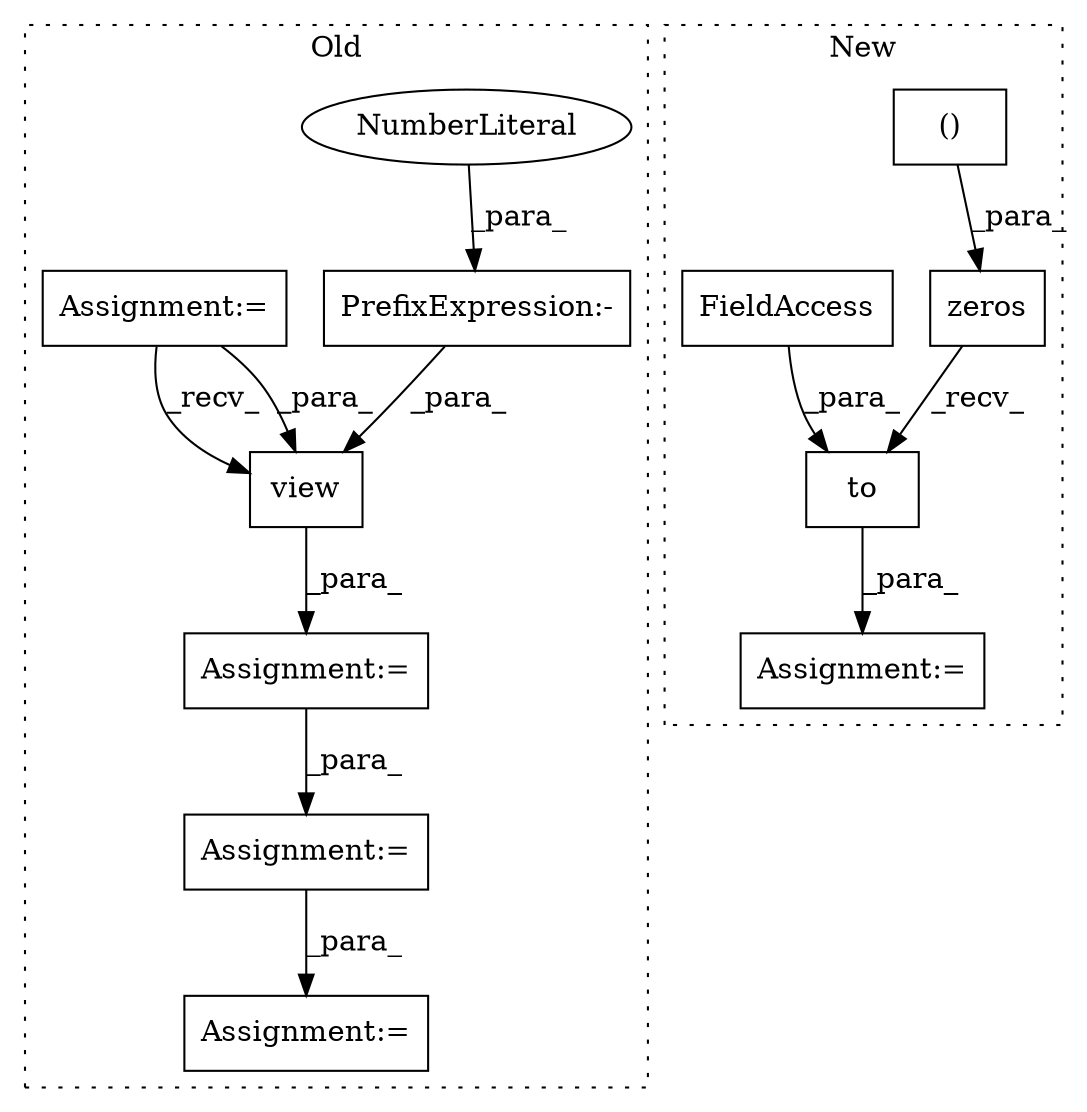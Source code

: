 digraph G {
subgraph cluster0 {
1 [label="view" a="32" s="3795,3823" l="5,1" shape="box"];
3 [label="PrefixExpression:-" a="38" s="3821" l="1" shape="box"];
4 [label="NumberLiteral" a="34" s="3822" l="1" shape="ellipse"];
5 [label="Assignment:=" a="7" s="3831" l="1" shape="box"];
10 [label="Assignment:=" a="7" s="3885" l="1" shape="box"];
11 [label="Assignment:=" a="7" s="3670" l="11" shape="box"];
12 [label="Assignment:=" a="7" s="3947" l="7" shape="box"];
label = "Old";
style="dotted";
}
subgraph cluster1 {
2 [label="zeros" a="32" s="11205,11269" l="11,2" shape="box"];
6 [label="Assignment:=" a="7" s="11445" l="2" shape="box"];
7 [label="()" a="106" s="11216" l="53" shape="box"];
8 [label="to" a="32" s="11272,11297" l="3,1" shape="box"];
9 [label="FieldAccess" a="22" s="11275" l="22" shape="box"];
label = "New";
style="dotted";
}
1 -> 5 [label="_para_"];
2 -> 8 [label="_recv_"];
3 -> 1 [label="_para_"];
4 -> 3 [label="_para_"];
5 -> 10 [label="_para_"];
7 -> 2 [label="_para_"];
8 -> 6 [label="_para_"];
9 -> 8 [label="_para_"];
10 -> 12 [label="_para_"];
11 -> 1 [label="_recv_"];
11 -> 1 [label="_para_"];
}